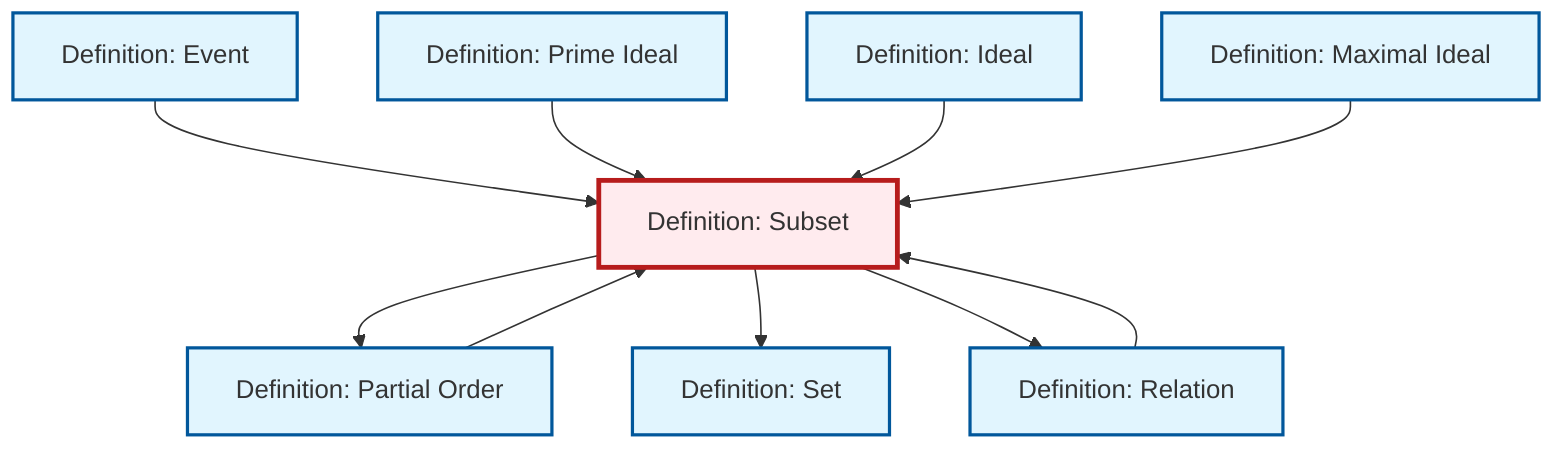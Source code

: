 graph TD
    classDef definition fill:#e1f5fe,stroke:#01579b,stroke-width:2px
    classDef theorem fill:#f3e5f5,stroke:#4a148c,stroke-width:2px
    classDef axiom fill:#fff3e0,stroke:#e65100,stroke-width:2px
    classDef example fill:#e8f5e9,stroke:#1b5e20,stroke-width:2px
    classDef current fill:#ffebee,stroke:#b71c1c,stroke-width:3px
    def-set["Definition: Set"]:::definition
    def-maximal-ideal["Definition: Maximal Ideal"]:::definition
    def-relation["Definition: Relation"]:::definition
    def-subset["Definition: Subset"]:::definition
    def-prime-ideal["Definition: Prime Ideal"]:::definition
    def-ideal["Definition: Ideal"]:::definition
    def-partial-order["Definition: Partial Order"]:::definition
    def-event["Definition: Event"]:::definition
    def-event --> def-subset
    def-prime-ideal --> def-subset
    def-ideal --> def-subset
    def-relation --> def-subset
    def-partial-order --> def-subset
    def-subset --> def-partial-order
    def-subset --> def-set
    def-subset --> def-relation
    def-maximal-ideal --> def-subset
    class def-subset current